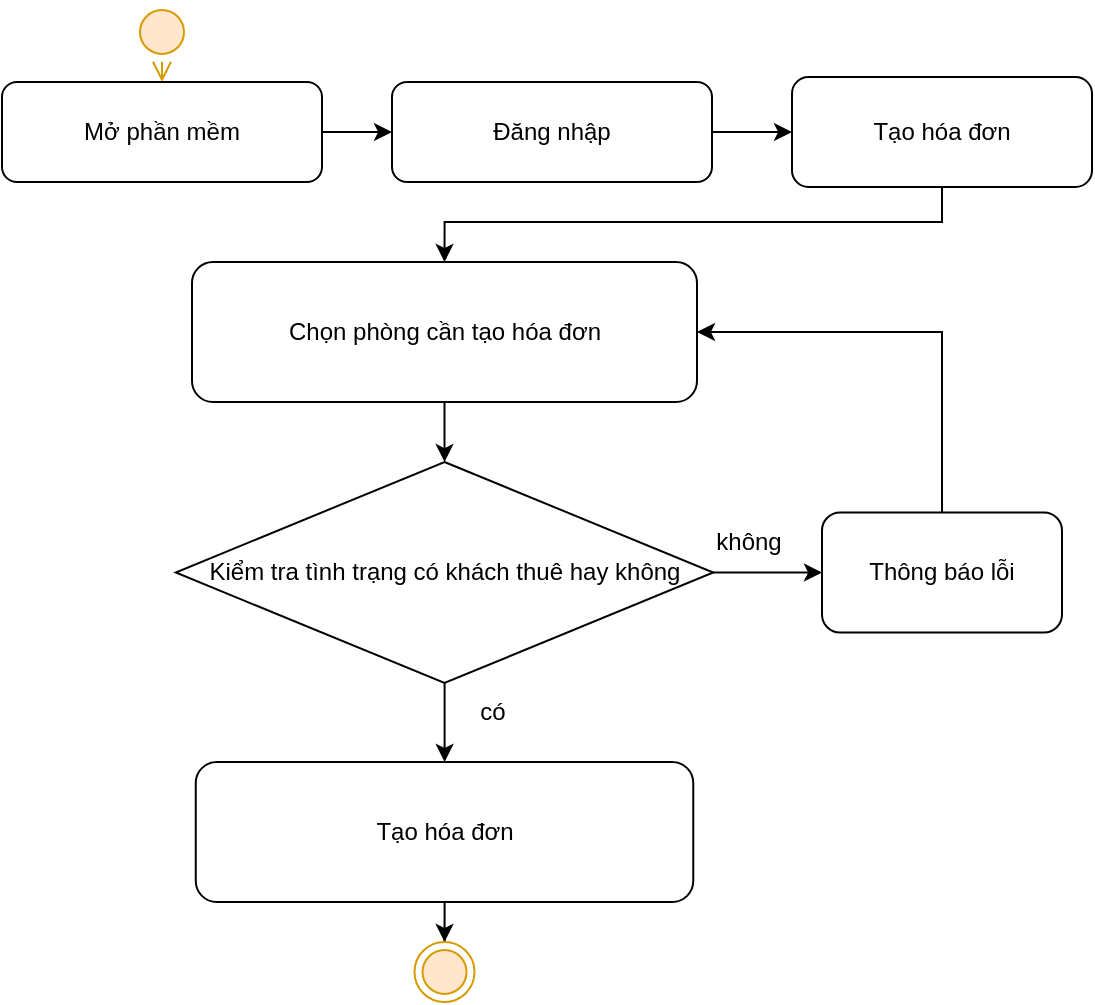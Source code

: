 <mxfile version="13.1.3" type="device"><diagram id="TqB7ffA8PlA0BnZdCAKP" name="Page-1"><mxGraphModel dx="868" dy="488" grid="1" gridSize="10" guides="1" tooltips="1" connect="1" arrows="1" fold="1" page="1" pageScale="1" pageWidth="827" pageHeight="1169" math="0" shadow="0"><root><mxCell id="0"/><mxCell id="1" parent="0"/><mxCell id="-lblpUDqBr-ZylteM5JC-3" value="" style="ellipse;html=1;shape=startState;fillColor=#ffe6cc;strokeColor=#d79b00;" vertex="1" parent="1"><mxGeometry x="235" y="230" width="30" height="30" as="geometry"/></mxCell><mxCell id="-lblpUDqBr-ZylteM5JC-4" value="" style="edgeStyle=orthogonalEdgeStyle;html=1;verticalAlign=bottom;endArrow=open;endSize=8;strokeColor=#d79b00;fillColor=#ffe6cc;entryX=0.5;entryY=0;entryDx=0;entryDy=0;" edge="1" source="-lblpUDqBr-ZylteM5JC-3" parent="1" target="-lblpUDqBr-ZylteM5JC-5"><mxGeometry relative="1" as="geometry"><mxPoint x="250" y="280" as="targetPoint"/></mxGeometry></mxCell><mxCell id="-lblpUDqBr-ZylteM5JC-49" value="" style="edgeStyle=orthogonalEdgeStyle;rounded=0;orthogonalLoop=1;jettySize=auto;html=1;" edge="1" parent="1" source="-lblpUDqBr-ZylteM5JC-5" target="-lblpUDqBr-ZylteM5JC-50"><mxGeometry relative="1" as="geometry"><mxPoint x="410" y="295" as="targetPoint"/></mxGeometry></mxCell><mxCell id="-lblpUDqBr-ZylteM5JC-5" value="Mở phần mềm" style="rounded=1;whiteSpace=wrap;html=1;" vertex="1" parent="1"><mxGeometry x="170" y="270" width="160" height="50" as="geometry"/></mxCell><mxCell id="-lblpUDqBr-ZylteM5JC-33" value="" style="edgeStyle=orthogonalEdgeStyle;rounded=0;orthogonalLoop=1;jettySize=auto;html=1;" edge="1" parent="1" source="-lblpUDqBr-ZylteM5JC-30" target="-lblpUDqBr-ZylteM5JC-34"><mxGeometry relative="1" as="geometry"><mxPoint x="391.25" y="529.5" as="targetPoint"/></mxGeometry></mxCell><mxCell id="-lblpUDqBr-ZylteM5JC-30" value="Chọn phòng cần tạo hóa đơn" style="rounded=1;whiteSpace=wrap;html=1;" vertex="1" parent="1"><mxGeometry x="265" y="360" width="252.5" height="70" as="geometry"/></mxCell><mxCell id="-lblpUDqBr-ZylteM5JC-36" value="" style="edgeStyle=orthogonalEdgeStyle;rounded=0;orthogonalLoop=1;jettySize=auto;html=1;" edge="1" parent="1" source="-lblpUDqBr-ZylteM5JC-34" target="-lblpUDqBr-ZylteM5JC-38"><mxGeometry relative="1" as="geometry"><mxPoint x="578.75" y="515.25" as="targetPoint"/></mxGeometry></mxCell><mxCell id="-lblpUDqBr-ZylteM5JC-42" value="" style="edgeStyle=orthogonalEdgeStyle;rounded=0;orthogonalLoop=1;jettySize=auto;html=1;" edge="1" parent="1" source="-lblpUDqBr-ZylteM5JC-34" target="-lblpUDqBr-ZylteM5JC-44"><mxGeometry relative="1" as="geometry"><mxPoint x="391.25" y="620" as="targetPoint"/></mxGeometry></mxCell><mxCell id="-lblpUDqBr-ZylteM5JC-34" value="Kiểm tra tình trạng có khách thuê hay không" style="rhombus;whiteSpace=wrap;html=1;" vertex="1" parent="1"><mxGeometry x="256.88" y="460" width="268.75" height="110.5" as="geometry"/></mxCell><mxCell id="-lblpUDqBr-ZylteM5JC-37" value="không" style="text;html=1;align=center;verticalAlign=middle;resizable=0;points=[];autosize=1;" vertex="1" parent="1"><mxGeometry x="517.5" y="490" width="50" height="20" as="geometry"/></mxCell><mxCell id="-lblpUDqBr-ZylteM5JC-40" value="" style="edgeStyle=orthogonalEdgeStyle;rounded=0;orthogonalLoop=1;jettySize=auto;html=1;entryX=1;entryY=0.5;entryDx=0;entryDy=0;" edge="1" parent="1" source="-lblpUDqBr-ZylteM5JC-38" target="-lblpUDqBr-ZylteM5JC-30"><mxGeometry relative="1" as="geometry"><mxPoint x="646.25" y="410" as="targetPoint"/><Array as="points"><mxPoint x="640" y="395"/></Array></mxGeometry></mxCell><mxCell id="-lblpUDqBr-ZylteM5JC-38" value="Thông báo lỗi" style="rounded=1;whiteSpace=wrap;html=1;" vertex="1" parent="1"><mxGeometry x="580" y="485.25" width="120" height="60" as="geometry"/></mxCell><mxCell id="-lblpUDqBr-ZylteM5JC-43" value="có" style="text;html=1;align=center;verticalAlign=middle;resizable=0;points=[];autosize=1;" vertex="1" parent="1"><mxGeometry x="400" y="575" width="30" height="20" as="geometry"/></mxCell><mxCell id="-lblpUDqBr-ZylteM5JC-47" value="" style="edgeStyle=orthogonalEdgeStyle;rounded=0;orthogonalLoop=1;jettySize=auto;html=1;entryX=0.5;entryY=0;entryDx=0;entryDy=0;" edge="1" parent="1" source="-lblpUDqBr-ZylteM5JC-44" target="-lblpUDqBr-ZylteM5JC-45"><mxGeometry relative="1" as="geometry"><mxPoint x="391.25" y="700.0" as="targetPoint"/></mxGeometry></mxCell><mxCell id="-lblpUDqBr-ZylteM5JC-44" value="Tạo hóa đơn" style="rounded=1;whiteSpace=wrap;html=1;" vertex="1" parent="1"><mxGeometry x="266.88" y="610" width="248.75" height="70" as="geometry"/></mxCell><mxCell id="-lblpUDqBr-ZylteM5JC-45" value="" style="ellipse;html=1;shape=endState;fillColor=#ffe6cc;strokeColor=#d79b00;" vertex="1" parent="1"><mxGeometry x="376.26" y="700" width="30" height="30" as="geometry"/></mxCell><mxCell id="-lblpUDqBr-ZylteM5JC-52" value="" style="edgeStyle=orthogonalEdgeStyle;rounded=0;orthogonalLoop=1;jettySize=auto;html=1;entryX=0;entryY=0.5;entryDx=0;entryDy=0;" edge="1" parent="1" source="-lblpUDqBr-ZylteM5JC-50" target="-lblpUDqBr-ZylteM5JC-53"><mxGeometry relative="1" as="geometry"><mxPoint x="605" y="295" as="targetPoint"/></mxGeometry></mxCell><mxCell id="-lblpUDqBr-ZylteM5JC-50" value="Đăng nhập" style="rounded=1;whiteSpace=wrap;html=1;" vertex="1" parent="1"><mxGeometry x="365" y="270" width="160" height="50" as="geometry"/></mxCell><mxCell id="-lblpUDqBr-ZylteM5JC-55" value="" style="edgeStyle=orthogonalEdgeStyle;rounded=0;orthogonalLoop=1;jettySize=auto;html=1;entryX=0.5;entryY=0;entryDx=0;entryDy=0;" edge="1" parent="1" source="-lblpUDqBr-ZylteM5JC-53" target="-lblpUDqBr-ZylteM5JC-30"><mxGeometry relative="1" as="geometry"><mxPoint x="640" y="402.5" as="targetPoint"/><Array as="points"><mxPoint x="640" y="340"/><mxPoint x="391" y="340"/></Array></mxGeometry></mxCell><mxCell id="-lblpUDqBr-ZylteM5JC-53" value="Tạo hóa đơn" style="rounded=1;whiteSpace=wrap;html=1;" vertex="1" parent="1"><mxGeometry x="565" y="267.5" width="150" height="55" as="geometry"/></mxCell></root></mxGraphModel></diagram></mxfile>